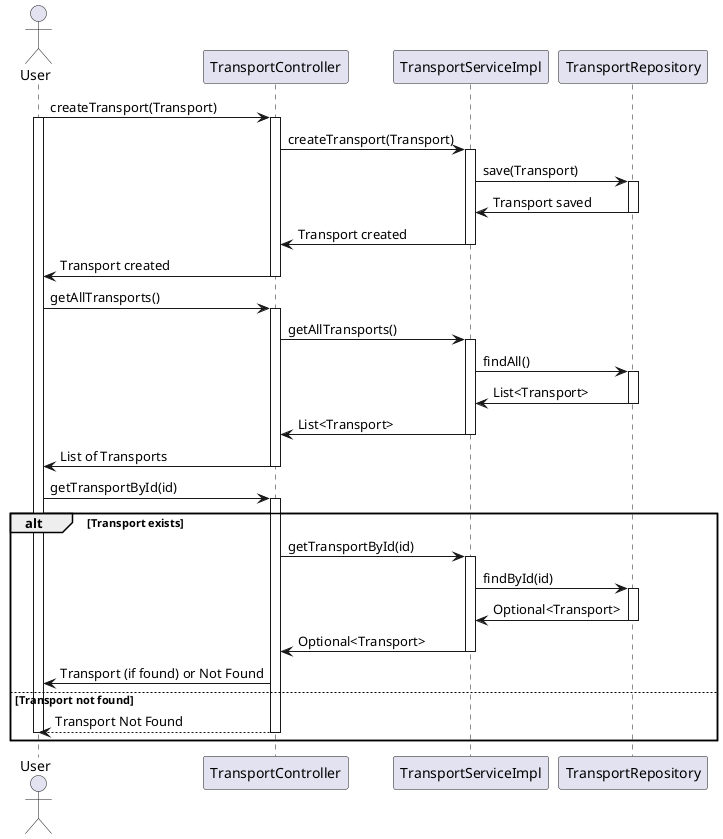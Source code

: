 @startuml

actor User
participant TransportController
participant TransportServiceImpl
participant TransportRepository

User -> TransportController: createTransport(Transport)
activate TransportController
activate User
TransportController -> TransportServiceImpl: createTransport(Transport)
activate TransportServiceImpl
TransportServiceImpl -> TransportRepository: save(Transport)
activate TransportRepository
TransportRepository -> TransportServiceImpl: Transport saved
deactivate TransportRepository
TransportServiceImpl -> TransportController: Transport created
deactivate TransportServiceImpl
TransportController -> User: Transport created
deactivate TransportController

User -> TransportController: getAllTransports()
activate TransportController
TransportController -> TransportServiceImpl: getAllTransports()
activate TransportServiceImpl
TransportServiceImpl -> TransportRepository: findAll()
activate TransportRepository
TransportRepository -> TransportServiceImpl: List<Transport>
deactivate TransportRepository
TransportServiceImpl -> TransportController: List<Transport>
deactivate TransportServiceImpl
TransportController -> User: List of Transports
deactivate TransportController

User -> TransportController: getTransportById(id)
activate TransportController
alt Transport exists
    TransportController -> TransportServiceImpl: getTransportById(id)
    activate TransportServiceImpl
    TransportServiceImpl -> TransportRepository: findById(id)
    activate TransportRepository
    TransportRepository -> TransportServiceImpl: Optional<Transport>
    deactivate TransportRepository
    TransportServiceImpl -> TransportController: Optional<Transport>
    deactivate TransportServiceImpl
    TransportController -> User: Transport (if found) or Not Found
else Transport not found
    TransportController --> User: Transport Not Found
    deactivate TransportController
    deactivate User
end

@enduml

